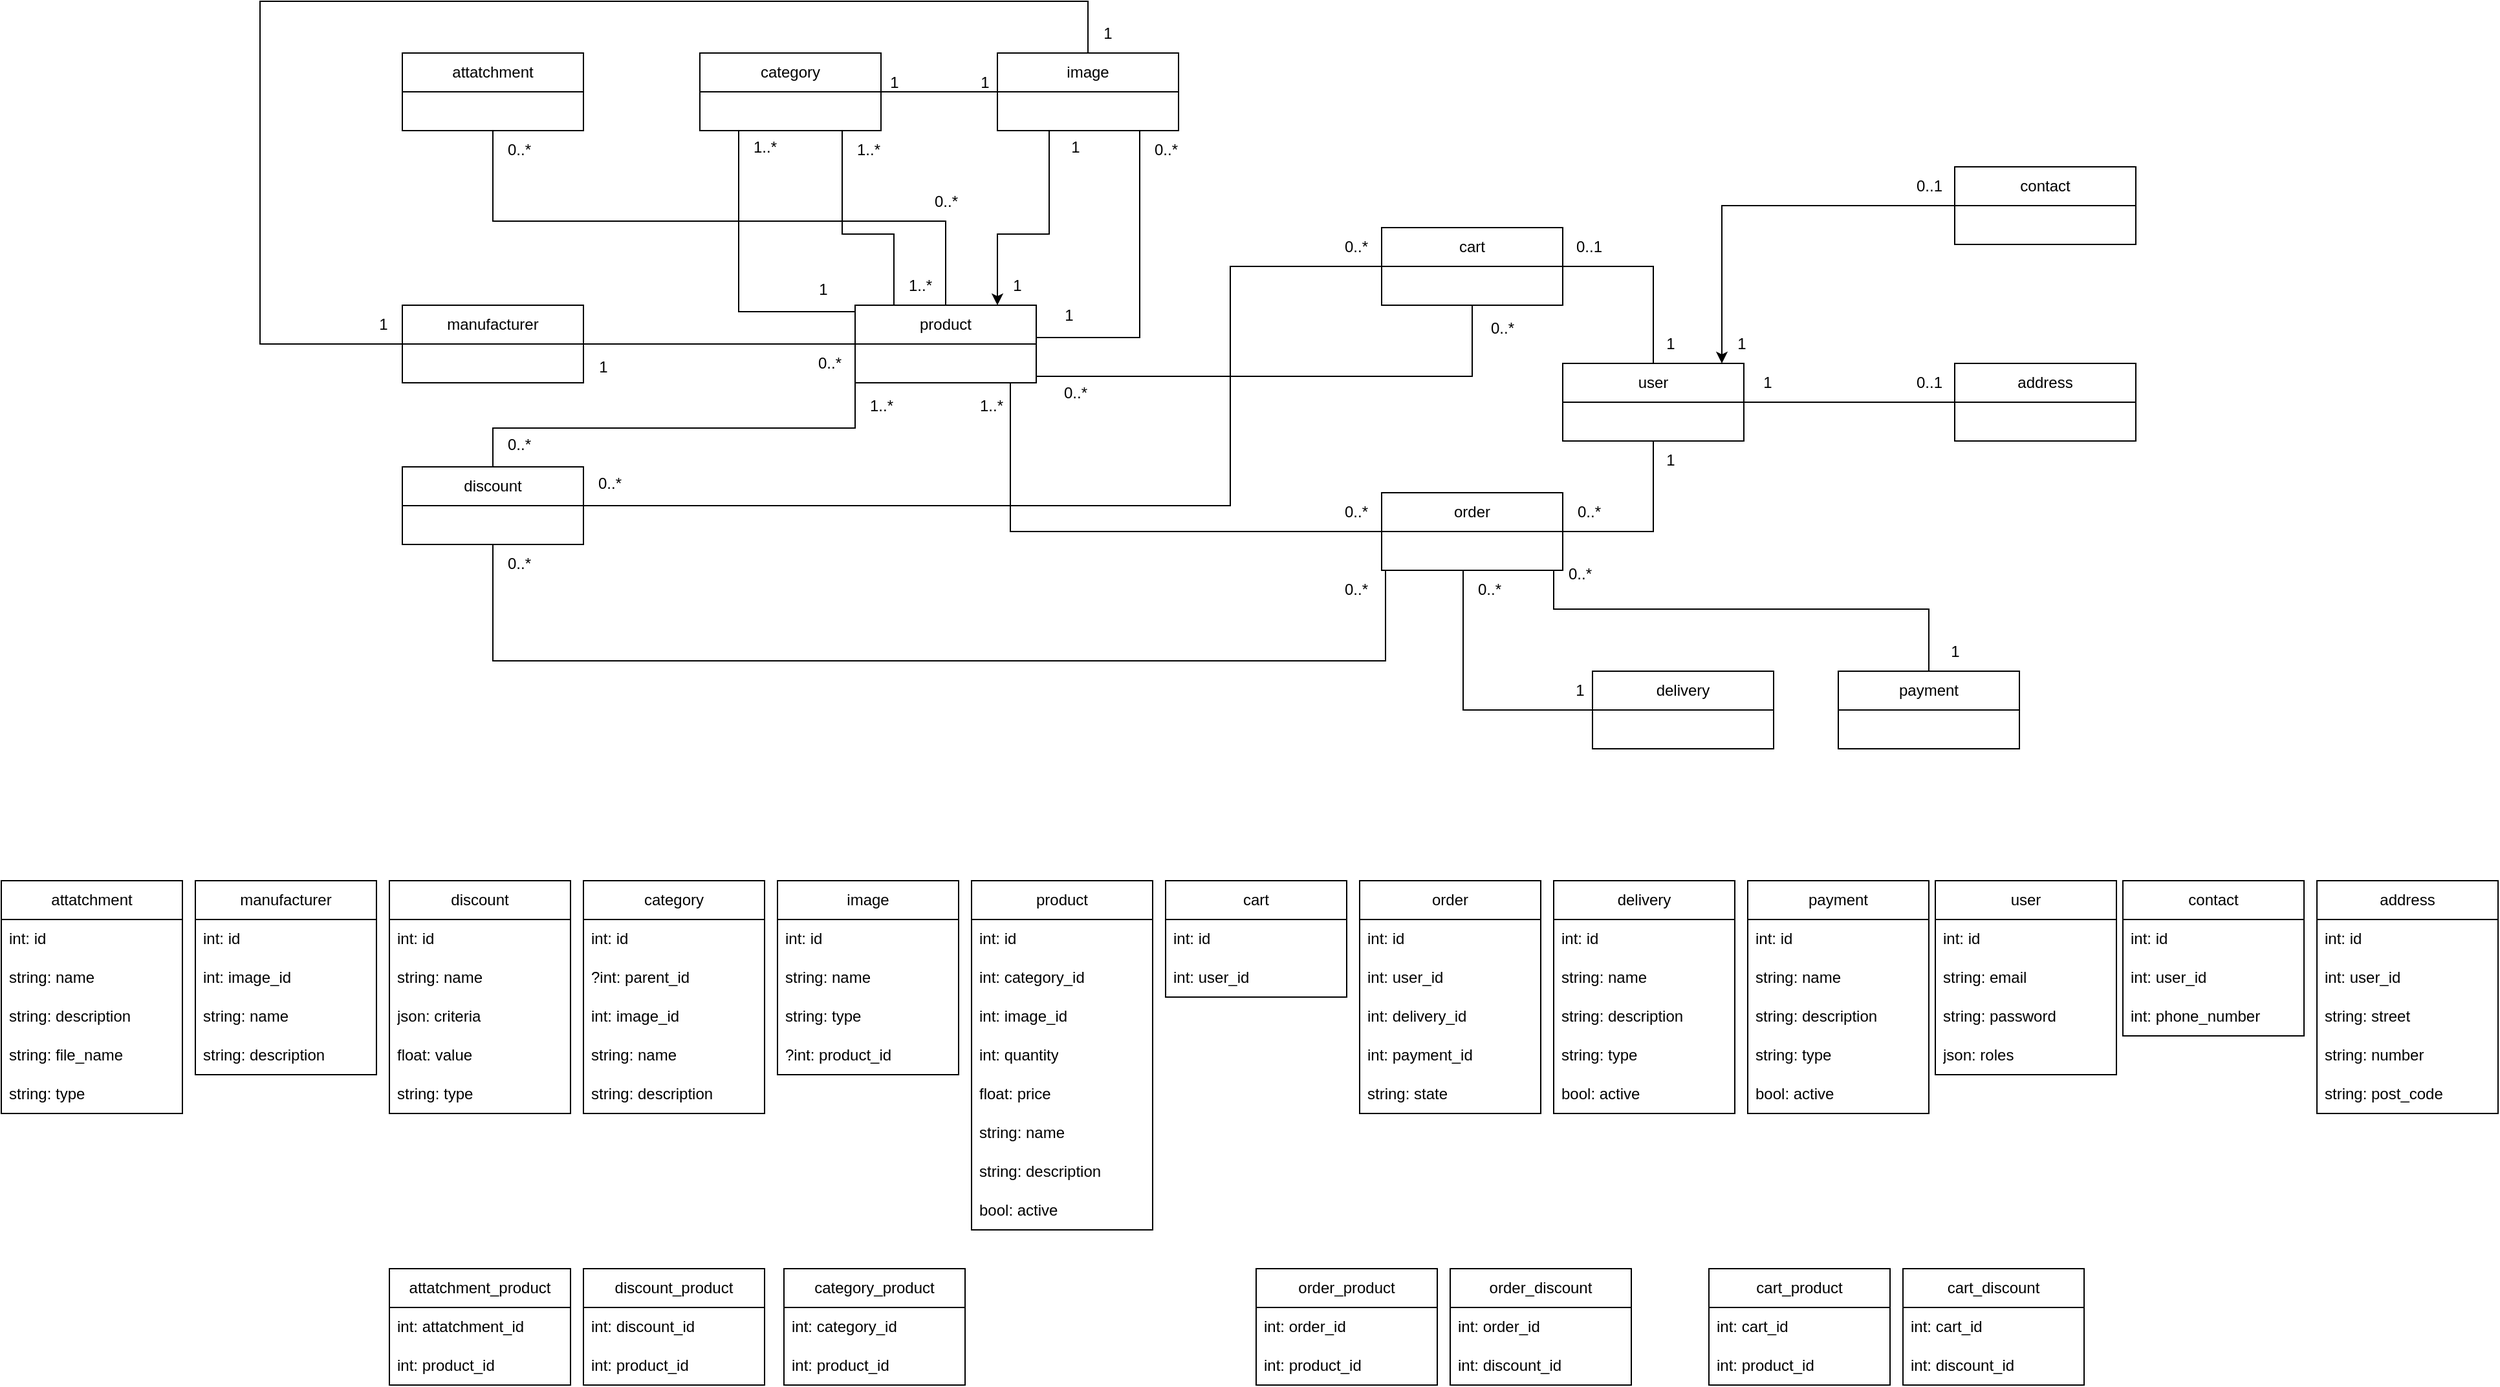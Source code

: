 <mxfile version="24.0.6" type="device">
  <diagram name="Strona-1" id="2rDyif7kh0O89ZPqOWug">
    <mxGraphModel dx="1646" dy="426" grid="1" gridSize="10" guides="1" tooltips="1" connect="1" arrows="1" fold="1" page="1" pageScale="1" pageWidth="827" pageHeight="1169" math="0" shadow="0">
      <root>
        <mxCell id="0" />
        <mxCell id="1" parent="0" />
        <mxCell id="3zaaYqfsOkVV8mcNqWVF-64" style="edgeStyle=orthogonalEdgeStyle;rounded=0;orthogonalLoop=1;jettySize=auto;html=1;endArrow=none;endFill=0;" parent="1" source="Tz7ebx2pqh4jXq6DXC5O-2" target="3zaaYqfsOkVV8mcNqWVF-36" edge="1">
          <mxGeometry relative="1" as="geometry">
            <Array as="points">
              <mxPoint x="617" y="310" />
            </Array>
          </mxGeometry>
        </mxCell>
        <mxCell id="3zaaYqfsOkVV8mcNqWVF-65" style="edgeStyle=orthogonalEdgeStyle;rounded=0;orthogonalLoop=1;jettySize=auto;html=1;endArrow=none;endFill=0;" parent="1" source="Tz7ebx2pqh4jXq6DXC5O-2" target="3zaaYqfsOkVV8mcNqWVF-43" edge="1">
          <mxGeometry relative="1" as="geometry">
            <Array as="points">
              <mxPoint x="260" y="430" />
            </Array>
          </mxGeometry>
        </mxCell>
        <mxCell id="3zaaYqfsOkVV8mcNqWVF-183" style="edgeStyle=orthogonalEdgeStyle;rounded=0;orthogonalLoop=1;jettySize=auto;html=1;endArrow=none;endFill=0;" parent="1" source="Tz7ebx2pqh4jXq6DXC5O-2" target="3zaaYqfsOkVV8mcNqWVF-182" edge="1">
          <mxGeometry relative="1" as="geometry">
            <Array as="points">
              <mxPoint x="210" y="190" />
              <mxPoint x="-140" y="190" />
            </Array>
          </mxGeometry>
        </mxCell>
        <mxCell id="Tz7ebx2pqh4jXq6DXC5O-2" value="product" style="swimlane;fontStyle=0;childLayout=stackLayout;horizontal=1;startSize=30;horizontalStack=0;resizeParent=1;resizeParentMax=0;resizeLast=0;collapsible=1;marginBottom=0;whiteSpace=wrap;html=1;" parent="1" vertex="1">
          <mxGeometry x="140" y="255" width="140" height="60" as="geometry" />
        </mxCell>
        <mxCell id="3zaaYqfsOkVV8mcNqWVF-31" value="user" style="swimlane;fontStyle=0;childLayout=stackLayout;horizontal=1;startSize=30;horizontalStack=0;resizeParent=1;resizeParentMax=0;resizeLast=0;collapsible=1;marginBottom=0;whiteSpace=wrap;html=1;" parent="1" vertex="1">
          <mxGeometry x="687" y="300" width="140" height="60" as="geometry" />
        </mxCell>
        <mxCell id="3zaaYqfsOkVV8mcNqWVF-59" style="edgeStyle=orthogonalEdgeStyle;rounded=0;orthogonalLoop=1;jettySize=auto;html=1;endArrow=none;endFill=0;" parent="1" source="3zaaYqfsOkVV8mcNqWVF-36" target="3zaaYqfsOkVV8mcNqWVF-31" edge="1">
          <mxGeometry relative="1" as="geometry">
            <Array as="points">
              <mxPoint x="757" y="225" />
            </Array>
          </mxGeometry>
        </mxCell>
        <mxCell id="3zaaYqfsOkVV8mcNqWVF-36" value="cart" style="swimlane;fontStyle=0;childLayout=stackLayout;horizontal=1;startSize=30;horizontalStack=0;resizeParent=1;resizeParentMax=0;resizeLast=0;collapsible=1;marginBottom=0;whiteSpace=wrap;html=1;" parent="1" vertex="1">
          <mxGeometry x="547" y="195" width="140" height="60" as="geometry" />
        </mxCell>
        <mxCell id="3zaaYqfsOkVV8mcNqWVF-60" style="edgeStyle=orthogonalEdgeStyle;rounded=0;orthogonalLoop=1;jettySize=auto;html=1;endArrow=none;endFill=0;" parent="1" source="3zaaYqfsOkVV8mcNqWVF-43" target="3zaaYqfsOkVV8mcNqWVF-31" edge="1">
          <mxGeometry relative="1" as="geometry">
            <Array as="points">
              <mxPoint x="757" y="430" />
            </Array>
          </mxGeometry>
        </mxCell>
        <mxCell id="3zaaYqfsOkVV8mcNqWVF-43" value="order" style="swimlane;fontStyle=0;childLayout=stackLayout;horizontal=1;startSize=30;horizontalStack=0;resizeParent=1;resizeParentMax=0;resizeLast=0;collapsible=1;marginBottom=0;whiteSpace=wrap;html=1;" parent="1" vertex="1">
          <mxGeometry x="547" y="400" width="140" height="60" as="geometry" />
        </mxCell>
        <mxCell id="3zaaYqfsOkVV8mcNqWVF-66" style="edgeStyle=orthogonalEdgeStyle;rounded=0;orthogonalLoop=1;jettySize=auto;html=1;startArrow=none;startFill=0;endArrow=none;endFill=0;" parent="1" edge="1">
          <mxGeometry relative="1" as="geometry">
            <mxPoint x="-140" y="380" as="sourcePoint" />
            <mxPoint x="140" y="315" as="targetPoint" />
            <Array as="points">
              <mxPoint x="-140" y="350" />
              <mxPoint x="140" y="350" />
            </Array>
          </mxGeometry>
        </mxCell>
        <mxCell id="Q-C9CF4PD0qFSUP34WsB-64" style="edgeStyle=orthogonalEdgeStyle;rounded=0;orthogonalLoop=1;jettySize=auto;html=1;endArrow=none;endFill=0;" parent="1" source="3zaaYqfsOkVV8mcNqWVF-45" target="3zaaYqfsOkVV8mcNqWVF-36" edge="1">
          <mxGeometry relative="1" as="geometry">
            <Array as="points">
              <mxPoint x="430" y="410" />
              <mxPoint x="430" y="225" />
            </Array>
          </mxGeometry>
        </mxCell>
        <mxCell id="Q-C9CF4PD0qFSUP34WsB-65" style="edgeStyle=orthogonalEdgeStyle;rounded=0;orthogonalLoop=1;jettySize=auto;html=1;endArrow=none;endFill=0;" parent="1" source="3zaaYqfsOkVV8mcNqWVF-45" target="3zaaYqfsOkVV8mcNqWVF-43" edge="1">
          <mxGeometry relative="1" as="geometry">
            <Array as="points">
              <mxPoint x="-140" y="530" />
              <mxPoint x="550" y="530" />
            </Array>
          </mxGeometry>
        </mxCell>
        <mxCell id="3zaaYqfsOkVV8mcNqWVF-45" value="discount" style="swimlane;fontStyle=0;childLayout=stackLayout;horizontal=1;startSize=30;horizontalStack=0;resizeParent=1;resizeParentMax=0;resizeLast=0;collapsible=1;marginBottom=0;whiteSpace=wrap;html=1;" parent="1" vertex="1">
          <mxGeometry x="-210" y="380" width="140" height="60" as="geometry" />
        </mxCell>
        <mxCell id="3zaaYqfsOkVV8mcNqWVF-61" style="edgeStyle=orthogonalEdgeStyle;rounded=0;orthogonalLoop=1;jettySize=auto;html=1;endArrow=none;endFill=0;" parent="1" source="3zaaYqfsOkVV8mcNqWVF-47" target="Tz7ebx2pqh4jXq6DXC5O-2" edge="1">
          <mxGeometry relative="1" as="geometry">
            <Array as="points">
              <mxPoint x="130" y="200" />
              <mxPoint x="170" y="200" />
            </Array>
          </mxGeometry>
        </mxCell>
        <mxCell id="3zaaYqfsOkVV8mcNqWVF-82" style="edgeStyle=orthogonalEdgeStyle;rounded=0;orthogonalLoop=1;jettySize=auto;html=1;endArrow=none;endFill=0;" parent="1" source="3zaaYqfsOkVV8mcNqWVF-47" target="Tz7ebx2pqh4jXq6DXC5O-2" edge="1">
          <mxGeometry relative="1" as="geometry">
            <Array as="points">
              <mxPoint x="50" y="260" />
            </Array>
          </mxGeometry>
        </mxCell>
        <mxCell id="3zaaYqfsOkVV8mcNqWVF-47" value="category" style="swimlane;fontStyle=0;childLayout=stackLayout;horizontal=1;startSize=30;horizontalStack=0;resizeParent=1;resizeParentMax=0;resizeLast=0;collapsible=1;marginBottom=0;whiteSpace=wrap;html=1;" parent="1" vertex="1">
          <mxGeometry x="20" y="60" width="140" height="60" as="geometry" />
        </mxCell>
        <mxCell id="3zaaYqfsOkVV8mcNqWVF-62" style="edgeStyle=orthogonalEdgeStyle;rounded=0;orthogonalLoop=1;jettySize=auto;html=1;endArrow=none;endFill=0;" parent="1" source="3zaaYqfsOkVV8mcNqWVF-49" target="3zaaYqfsOkVV8mcNqWVF-47" edge="1">
          <mxGeometry relative="1" as="geometry" />
        </mxCell>
        <mxCell id="3zaaYqfsOkVV8mcNqWVF-63" style="edgeStyle=orthogonalEdgeStyle;rounded=0;orthogonalLoop=1;jettySize=auto;html=1;endArrow=none;endFill=0;" parent="1" source="3zaaYqfsOkVV8mcNqWVF-49" target="Tz7ebx2pqh4jXq6DXC5O-2" edge="1">
          <mxGeometry relative="1" as="geometry">
            <Array as="points">
              <mxPoint x="360" y="280" />
            </Array>
          </mxGeometry>
        </mxCell>
        <mxCell id="3zaaYqfsOkVV8mcNqWVF-86" style="edgeStyle=orthogonalEdgeStyle;rounded=0;orthogonalLoop=1;jettySize=auto;html=1;" parent="1" source="3zaaYqfsOkVV8mcNqWVF-49" target="Tz7ebx2pqh4jXq6DXC5O-2" edge="1">
          <mxGeometry relative="1" as="geometry">
            <Array as="points">
              <mxPoint x="290" y="200" />
              <mxPoint x="250" y="200" />
            </Array>
          </mxGeometry>
        </mxCell>
        <mxCell id="Q-C9CF4PD0qFSUP34WsB-84" style="edgeStyle=orthogonalEdgeStyle;rounded=0;orthogonalLoop=1;jettySize=auto;html=1;endArrow=none;endFill=0;" parent="1" source="3zaaYqfsOkVV8mcNqWVF-49" target="3zaaYqfsOkVV8mcNqWVF-94" edge="1">
          <mxGeometry relative="1" as="geometry">
            <Array as="points">
              <mxPoint x="320" y="20" />
              <mxPoint x="-320" y="20" />
              <mxPoint x="-320" y="285" />
            </Array>
          </mxGeometry>
        </mxCell>
        <mxCell id="3zaaYqfsOkVV8mcNqWVF-49" value="image" style="swimlane;fontStyle=0;childLayout=stackLayout;horizontal=1;startSize=30;horizontalStack=0;resizeParent=1;resizeParentMax=0;resizeLast=0;collapsible=1;marginBottom=0;whiteSpace=wrap;html=1;" parent="1" vertex="1">
          <mxGeometry x="250" y="60" width="140" height="60" as="geometry" />
        </mxCell>
        <mxCell id="3zaaYqfsOkVV8mcNqWVF-67" value="1" style="text;html=1;align=center;verticalAlign=middle;resizable=0;points=[];autosize=1;strokeColor=none;fillColor=none;" parent="1" vertex="1">
          <mxGeometry x="225" y="68" width="30" height="30" as="geometry" />
        </mxCell>
        <mxCell id="3zaaYqfsOkVV8mcNqWVF-68" value="1" style="text;html=1;align=center;verticalAlign=middle;resizable=0;points=[];autosize=1;strokeColor=none;fillColor=none;" parent="1" vertex="1">
          <mxGeometry x="155" y="68" width="30" height="30" as="geometry" />
        </mxCell>
        <mxCell id="3zaaYqfsOkVV8mcNqWVF-69" value="1..*" style="text;html=1;align=center;verticalAlign=middle;resizable=0;points=[];autosize=1;strokeColor=none;fillColor=none;" parent="1" vertex="1">
          <mxGeometry x="130" y="120" width="40" height="30" as="geometry" />
        </mxCell>
        <mxCell id="3zaaYqfsOkVV8mcNqWVF-71" value="0..*" style="text;html=1;align=center;verticalAlign=middle;resizable=0;points=[];autosize=1;strokeColor=none;fillColor=none;" parent="1" vertex="1">
          <mxGeometry x="360" y="120" width="40" height="30" as="geometry" />
        </mxCell>
        <mxCell id="3zaaYqfsOkVV8mcNqWVF-73" value="0..*" style="text;html=1;align=center;verticalAlign=middle;resizable=0;points=[];autosize=1;strokeColor=none;fillColor=none;" parent="1" vertex="1">
          <mxGeometry x="-140" y="348" width="40" height="30" as="geometry" />
        </mxCell>
        <mxCell id="3zaaYqfsOkVV8mcNqWVF-75" value="0..1" style="text;html=1;align=center;verticalAlign=middle;resizable=0;points=[];autosize=1;strokeColor=none;fillColor=none;" parent="1" vertex="1">
          <mxGeometry x="687" y="195" width="40" height="30" as="geometry" />
        </mxCell>
        <mxCell id="3zaaYqfsOkVV8mcNqWVF-76" value="1" style="text;html=1;align=center;verticalAlign=middle;resizable=0;points=[];autosize=1;strokeColor=none;fillColor=none;" parent="1" vertex="1">
          <mxGeometry x="755" y="270" width="30" height="30" as="geometry" />
        </mxCell>
        <mxCell id="3zaaYqfsOkVV8mcNqWVF-77" value="0..*" style="text;html=1;align=center;verticalAlign=middle;resizable=0;points=[];autosize=1;strokeColor=none;fillColor=none;" parent="1" vertex="1">
          <mxGeometry x="687" y="400" width="40" height="30" as="geometry" />
        </mxCell>
        <mxCell id="3zaaYqfsOkVV8mcNqWVF-78" value="1" style="text;html=1;align=center;verticalAlign=middle;resizable=0;points=[];autosize=1;strokeColor=none;fillColor=none;" parent="1" vertex="1">
          <mxGeometry x="755" y="360" width="30" height="30" as="geometry" />
        </mxCell>
        <mxCell id="3zaaYqfsOkVV8mcNqWVF-80" value="1..*" style="text;html=1;align=center;verticalAlign=middle;resizable=0;points=[];autosize=1;strokeColor=none;fillColor=none;" parent="1" vertex="1">
          <mxGeometry x="140" y="318" width="40" height="30" as="geometry" />
        </mxCell>
        <mxCell id="3zaaYqfsOkVV8mcNqWVF-83" value="1..*" style="text;html=1;align=center;verticalAlign=middle;resizable=0;points=[];autosize=1;strokeColor=none;fillColor=none;" parent="1" vertex="1">
          <mxGeometry x="170" y="225" width="40" height="30" as="geometry" />
        </mxCell>
        <mxCell id="3zaaYqfsOkVV8mcNqWVF-84" value="1..*" style="text;html=1;align=center;verticalAlign=middle;resizable=0;points=[];autosize=1;strokeColor=none;fillColor=none;" parent="1" vertex="1">
          <mxGeometry x="50" y="118" width="40" height="30" as="geometry" />
        </mxCell>
        <mxCell id="3zaaYqfsOkVV8mcNqWVF-85" value="1" style="text;html=1;align=center;verticalAlign=middle;resizable=0;points=[];autosize=1;strokeColor=none;fillColor=none;" parent="1" vertex="1">
          <mxGeometry x="100" y="228" width="30" height="30" as="geometry" />
        </mxCell>
        <mxCell id="3zaaYqfsOkVV8mcNqWVF-87" value="1" style="text;html=1;align=center;verticalAlign=middle;resizable=0;points=[];autosize=1;strokeColor=none;fillColor=none;" parent="1" vertex="1">
          <mxGeometry x="250" y="225" width="30" height="30" as="geometry" />
        </mxCell>
        <mxCell id="3zaaYqfsOkVV8mcNqWVF-88" value="1" style="text;html=1;align=center;verticalAlign=middle;resizable=0;points=[];autosize=1;strokeColor=none;fillColor=none;" parent="1" vertex="1">
          <mxGeometry x="295" y="118" width="30" height="30" as="geometry" />
        </mxCell>
        <mxCell id="3zaaYqfsOkVV8mcNqWVF-89" value="1" style="text;html=1;align=center;verticalAlign=middle;resizable=0;points=[];autosize=1;strokeColor=none;fillColor=none;" parent="1" vertex="1">
          <mxGeometry x="290" y="248" width="30" height="30" as="geometry" />
        </mxCell>
        <mxCell id="3zaaYqfsOkVV8mcNqWVF-95" style="edgeStyle=orthogonalEdgeStyle;rounded=0;orthogonalLoop=1;jettySize=auto;html=1;endArrow=none;endFill=0;" parent="1" source="3zaaYqfsOkVV8mcNqWVF-94" target="Tz7ebx2pqh4jXq6DXC5O-2" edge="1">
          <mxGeometry relative="1" as="geometry" />
        </mxCell>
        <mxCell id="3zaaYqfsOkVV8mcNqWVF-94" value="manufacturer" style="swimlane;fontStyle=0;childLayout=stackLayout;horizontal=1;startSize=30;horizontalStack=0;resizeParent=1;resizeParentMax=0;resizeLast=0;collapsible=1;marginBottom=0;whiteSpace=wrap;html=1;" parent="1" vertex="1">
          <mxGeometry x="-210" y="255" width="140" height="60" as="geometry" />
        </mxCell>
        <mxCell id="3zaaYqfsOkVV8mcNqWVF-96" value="1" style="text;html=1;align=center;verticalAlign=middle;resizable=0;points=[];autosize=1;strokeColor=none;fillColor=none;" parent="1" vertex="1">
          <mxGeometry x="-70" y="288" width="30" height="30" as="geometry" />
        </mxCell>
        <mxCell id="3zaaYqfsOkVV8mcNqWVF-97" value="0..*" style="text;html=1;align=center;verticalAlign=middle;resizable=0;points=[];autosize=1;strokeColor=none;fillColor=none;" parent="1" vertex="1">
          <mxGeometry x="100" y="285" width="40" height="30" as="geometry" />
        </mxCell>
        <mxCell id="3zaaYqfsOkVV8mcNqWVF-100" style="edgeStyle=orthogonalEdgeStyle;rounded=0;orthogonalLoop=1;jettySize=auto;html=1;endArrow=none;endFill=0;" parent="1" source="3zaaYqfsOkVV8mcNqWVF-99" target="3zaaYqfsOkVV8mcNqWVF-31" edge="1">
          <mxGeometry relative="1" as="geometry" />
        </mxCell>
        <mxCell id="3zaaYqfsOkVV8mcNqWVF-99" value="address" style="swimlane;fontStyle=0;childLayout=stackLayout;horizontal=1;startSize=30;horizontalStack=0;resizeParent=1;resizeParentMax=0;resizeLast=0;collapsible=1;marginBottom=0;whiteSpace=wrap;html=1;" parent="1" vertex="1">
          <mxGeometry x="990" y="300" width="140" height="60" as="geometry" />
        </mxCell>
        <mxCell id="3zaaYqfsOkVV8mcNqWVF-101" value="1" style="text;html=1;align=center;verticalAlign=middle;resizable=0;points=[];autosize=1;strokeColor=none;fillColor=none;" parent="1" vertex="1">
          <mxGeometry x="830" y="300" width="30" height="30" as="geometry" />
        </mxCell>
        <mxCell id="3zaaYqfsOkVV8mcNqWVF-102" value="0..1" style="text;html=1;align=center;verticalAlign=middle;resizable=0;points=[];autosize=1;strokeColor=none;fillColor=none;" parent="1" vertex="1">
          <mxGeometry x="950" y="300" width="40" height="30" as="geometry" />
        </mxCell>
        <mxCell id="3zaaYqfsOkVV8mcNqWVF-103" value="1..*" style="text;html=1;align=center;verticalAlign=middle;resizable=0;points=[];autosize=1;strokeColor=none;fillColor=none;" parent="1" vertex="1">
          <mxGeometry x="225" y="318" width="40" height="30" as="geometry" />
        </mxCell>
        <mxCell id="3zaaYqfsOkVV8mcNqWVF-104" value="0..*" style="text;html=1;align=center;verticalAlign=middle;resizable=0;points=[];autosize=1;strokeColor=none;fillColor=none;" parent="1" vertex="1">
          <mxGeometry x="507" y="400" width="40" height="30" as="geometry" />
        </mxCell>
        <mxCell id="3zaaYqfsOkVV8mcNqWVF-105" value="0..*" style="text;html=1;align=center;verticalAlign=middle;resizable=0;points=[];autosize=1;strokeColor=none;fillColor=none;" parent="1" vertex="1">
          <mxGeometry x="620" y="258" width="40" height="30" as="geometry" />
        </mxCell>
        <mxCell id="3zaaYqfsOkVV8mcNqWVF-106" value="0..*" style="text;html=1;align=center;verticalAlign=middle;resizable=0;points=[];autosize=1;strokeColor=none;fillColor=none;" parent="1" vertex="1">
          <mxGeometry x="290" y="308" width="40" height="30" as="geometry" />
        </mxCell>
        <mxCell id="3zaaYqfsOkVV8mcNqWVF-109" style="edgeStyle=orthogonalEdgeStyle;rounded=0;orthogonalLoop=1;jettySize=auto;html=1;" parent="1" source="3zaaYqfsOkVV8mcNqWVF-108" target="3zaaYqfsOkVV8mcNqWVF-31" edge="1">
          <mxGeometry relative="1" as="geometry">
            <Array as="points">
              <mxPoint x="810" y="178" />
            </Array>
          </mxGeometry>
        </mxCell>
        <mxCell id="3zaaYqfsOkVV8mcNqWVF-108" value="contact" style="swimlane;fontStyle=0;childLayout=stackLayout;horizontal=1;startSize=30;horizontalStack=0;resizeParent=1;resizeParentMax=0;resizeLast=0;collapsible=1;marginBottom=0;whiteSpace=wrap;html=1;" parent="1" vertex="1">
          <mxGeometry x="990" y="148" width="140" height="60" as="geometry" />
        </mxCell>
        <mxCell id="3zaaYqfsOkVV8mcNqWVF-110" value="0..1" style="text;html=1;align=center;verticalAlign=middle;resizable=0;points=[];autosize=1;strokeColor=none;fillColor=none;" parent="1" vertex="1">
          <mxGeometry x="950" y="148" width="40" height="30" as="geometry" />
        </mxCell>
        <mxCell id="3zaaYqfsOkVV8mcNqWVF-111" value="1" style="text;html=1;align=center;verticalAlign=middle;resizable=0;points=[];autosize=1;strokeColor=none;fillColor=none;" parent="1" vertex="1">
          <mxGeometry x="810" y="270" width="30" height="30" as="geometry" />
        </mxCell>
        <mxCell id="3zaaYqfsOkVV8mcNqWVF-131" value="discount" style="swimlane;fontStyle=0;childLayout=stackLayout;horizontal=1;startSize=30;horizontalStack=0;resizeParent=1;resizeParentMax=0;resizeLast=0;collapsible=1;marginBottom=0;whiteSpace=wrap;html=1;" parent="1" vertex="1">
          <mxGeometry x="-220" y="700" width="140" height="180" as="geometry" />
        </mxCell>
        <mxCell id="3zaaYqfsOkVV8mcNqWVF-128" value="int: id" style="text;strokeColor=none;fillColor=none;align=left;verticalAlign=middle;spacingLeft=4;spacingRight=4;overflow=hidden;points=[[0,0.5],[1,0.5]];portConstraint=eastwest;rotatable=0;whiteSpace=wrap;html=1;" parent="3zaaYqfsOkVV8mcNqWVF-131" vertex="1">
          <mxGeometry y="30" width="140" height="30" as="geometry" />
        </mxCell>
        <mxCell id="3zaaYqfsOkVV8mcNqWVF-129" value="string: name" style="text;strokeColor=none;fillColor=none;align=left;verticalAlign=middle;spacingLeft=4;spacingRight=4;overflow=hidden;points=[[0,0.5],[1,0.5]];portConstraint=eastwest;rotatable=0;whiteSpace=wrap;html=1;" parent="3zaaYqfsOkVV8mcNqWVF-131" vertex="1">
          <mxGeometry y="60" width="140" height="30" as="geometry" />
        </mxCell>
        <mxCell id="3zaaYqfsOkVV8mcNqWVF-133" value="json: criteria" style="text;strokeColor=none;fillColor=none;align=left;verticalAlign=middle;spacingLeft=4;spacingRight=4;overflow=hidden;points=[[0,0.5],[1,0.5]];portConstraint=eastwest;rotatable=0;whiteSpace=wrap;html=1;" parent="3zaaYqfsOkVV8mcNqWVF-131" vertex="1">
          <mxGeometry y="90" width="140" height="30" as="geometry" />
        </mxCell>
        <mxCell id="3zaaYqfsOkVV8mcNqWVF-134" value="float: value" style="text;strokeColor=none;fillColor=none;align=left;verticalAlign=middle;spacingLeft=4;spacingRight=4;overflow=hidden;points=[[0,0.5],[1,0.5]];portConstraint=eastwest;rotatable=0;whiteSpace=wrap;html=1;" parent="3zaaYqfsOkVV8mcNqWVF-131" vertex="1">
          <mxGeometry y="120" width="140" height="30" as="geometry" />
        </mxCell>
        <mxCell id="3zaaYqfsOkVV8mcNqWVF-132" value="string: type" style="text;strokeColor=none;fillColor=none;align=left;verticalAlign=middle;spacingLeft=4;spacingRight=4;overflow=hidden;points=[[0,0.5],[1,0.5]];portConstraint=eastwest;rotatable=0;whiteSpace=wrap;html=1;" parent="3zaaYqfsOkVV8mcNqWVF-131" vertex="1">
          <mxGeometry y="150" width="140" height="30" as="geometry" />
        </mxCell>
        <mxCell id="3zaaYqfsOkVV8mcNqWVF-135" value="manufacturer" style="swimlane;fontStyle=0;childLayout=stackLayout;horizontal=1;startSize=30;horizontalStack=0;resizeParent=1;resizeParentMax=0;resizeLast=0;collapsible=1;marginBottom=0;whiteSpace=wrap;html=1;" parent="1" vertex="1">
          <mxGeometry x="-370" y="700" width="140" height="150" as="geometry" />
        </mxCell>
        <mxCell id="3zaaYqfsOkVV8mcNqWVF-136" value="int: id" style="text;strokeColor=none;fillColor=none;align=left;verticalAlign=middle;spacingLeft=4;spacingRight=4;overflow=hidden;points=[[0,0.5],[1,0.5]];portConstraint=eastwest;rotatable=0;whiteSpace=wrap;html=1;" parent="3zaaYqfsOkVV8mcNqWVF-135" vertex="1">
          <mxGeometry y="30" width="140" height="30" as="geometry" />
        </mxCell>
        <mxCell id="3zaaYqfsOkVV8mcNqWVF-138" value="int: image_id" style="text;strokeColor=none;fillColor=none;align=left;verticalAlign=middle;spacingLeft=4;spacingRight=4;overflow=hidden;points=[[0,0.5],[1,0.5]];portConstraint=eastwest;rotatable=0;whiteSpace=wrap;html=1;" parent="3zaaYqfsOkVV8mcNqWVF-135" vertex="1">
          <mxGeometry y="60" width="140" height="30" as="geometry" />
        </mxCell>
        <mxCell id="3zaaYqfsOkVV8mcNqWVF-137" value="string: name" style="text;strokeColor=none;fillColor=none;align=left;verticalAlign=middle;spacingLeft=4;spacingRight=4;overflow=hidden;points=[[0,0.5],[1,0.5]];portConstraint=eastwest;rotatable=0;whiteSpace=wrap;html=1;" parent="3zaaYqfsOkVV8mcNqWVF-135" vertex="1">
          <mxGeometry y="90" width="140" height="30" as="geometry" />
        </mxCell>
        <mxCell id="izOmypsoeTmBI0UkrW-t-6" value="string: description" style="text;strokeColor=none;fillColor=none;align=left;verticalAlign=middle;spacingLeft=4;spacingRight=4;overflow=hidden;points=[[0,0.5],[1,0.5]];portConstraint=eastwest;rotatable=0;whiteSpace=wrap;html=1;" vertex="1" parent="3zaaYqfsOkVV8mcNqWVF-135">
          <mxGeometry y="120" width="140" height="30" as="geometry" />
        </mxCell>
        <mxCell id="3zaaYqfsOkVV8mcNqWVF-140" value="category" style="swimlane;fontStyle=0;childLayout=stackLayout;horizontal=1;startSize=30;horizontalStack=0;resizeParent=1;resizeParentMax=0;resizeLast=0;collapsible=1;marginBottom=0;whiteSpace=wrap;html=1;" parent="1" vertex="1">
          <mxGeometry x="-70" y="700" width="140" height="180" as="geometry" />
        </mxCell>
        <mxCell id="3zaaYqfsOkVV8mcNqWVF-142" value="int: id" style="text;strokeColor=none;fillColor=none;align=left;verticalAlign=middle;spacingLeft=4;spacingRight=4;overflow=hidden;points=[[0,0.5],[1,0.5]];portConstraint=eastwest;rotatable=0;whiteSpace=wrap;html=1;" parent="3zaaYqfsOkVV8mcNqWVF-140" vertex="1">
          <mxGeometry y="30" width="140" height="30" as="geometry" />
        </mxCell>
        <mxCell id="Q-C9CF4PD0qFSUP34WsB-1" value="?int: parent_id" style="text;strokeColor=none;fillColor=none;align=left;verticalAlign=middle;spacingLeft=4;spacingRight=4;overflow=hidden;points=[[0,0.5],[1,0.5]];portConstraint=eastwest;rotatable=0;whiteSpace=wrap;html=1;" parent="3zaaYqfsOkVV8mcNqWVF-140" vertex="1">
          <mxGeometry y="60" width="140" height="30" as="geometry" />
        </mxCell>
        <mxCell id="3zaaYqfsOkVV8mcNqWVF-145" value="int: image_id" style="text;strokeColor=none;fillColor=none;align=left;verticalAlign=middle;spacingLeft=4;spacingRight=4;overflow=hidden;points=[[0,0.5],[1,0.5]];portConstraint=eastwest;rotatable=0;whiteSpace=wrap;html=1;" parent="3zaaYqfsOkVV8mcNqWVF-140" vertex="1">
          <mxGeometry y="90" width="140" height="30" as="geometry" />
        </mxCell>
        <mxCell id="3zaaYqfsOkVV8mcNqWVF-143" value="string: name" style="text;strokeColor=none;fillColor=none;align=left;verticalAlign=middle;spacingLeft=4;spacingRight=4;overflow=hidden;points=[[0,0.5],[1,0.5]];portConstraint=eastwest;rotatable=0;whiteSpace=wrap;html=1;" parent="3zaaYqfsOkVV8mcNqWVF-140" vertex="1">
          <mxGeometry y="120" width="140" height="30" as="geometry" />
        </mxCell>
        <mxCell id="3zaaYqfsOkVV8mcNqWVF-144" value="string: description" style="text;strokeColor=none;fillColor=none;align=left;verticalAlign=middle;spacingLeft=4;spacingRight=4;overflow=hidden;points=[[0,0.5],[1,0.5]];portConstraint=eastwest;rotatable=0;whiteSpace=wrap;html=1;" parent="3zaaYqfsOkVV8mcNqWVF-140" vertex="1">
          <mxGeometry y="150" width="140" height="30" as="geometry" />
        </mxCell>
        <mxCell id="3zaaYqfsOkVV8mcNqWVF-146" value="image" style="swimlane;fontStyle=0;childLayout=stackLayout;horizontal=1;startSize=30;horizontalStack=0;resizeParent=1;resizeParentMax=0;resizeLast=0;collapsible=1;marginBottom=0;whiteSpace=wrap;html=1;" parent="1" vertex="1">
          <mxGeometry x="80" y="700" width="140" height="150" as="geometry" />
        </mxCell>
        <mxCell id="3zaaYqfsOkVV8mcNqWVF-148" value="int: id" style="text;strokeColor=none;fillColor=none;align=left;verticalAlign=middle;spacingLeft=4;spacingRight=4;overflow=hidden;points=[[0,0.5],[1,0.5]];portConstraint=eastwest;rotatable=0;whiteSpace=wrap;html=1;" parent="3zaaYqfsOkVV8mcNqWVF-146" vertex="1">
          <mxGeometry y="30" width="140" height="30" as="geometry" />
        </mxCell>
        <mxCell id="3zaaYqfsOkVV8mcNqWVF-151" value="string: name" style="text;strokeColor=none;fillColor=none;align=left;verticalAlign=middle;spacingLeft=4;spacingRight=4;overflow=hidden;points=[[0,0.5],[1,0.5]];portConstraint=eastwest;rotatable=0;whiteSpace=wrap;html=1;" parent="3zaaYqfsOkVV8mcNqWVF-146" vertex="1">
          <mxGeometry y="60" width="140" height="30" as="geometry" />
        </mxCell>
        <mxCell id="3zaaYqfsOkVV8mcNqWVF-149" value="string: type" style="text;strokeColor=none;fillColor=none;align=left;verticalAlign=middle;spacingLeft=4;spacingRight=4;overflow=hidden;points=[[0,0.5],[1,0.5]];portConstraint=eastwest;rotatable=0;whiteSpace=wrap;html=1;" parent="3zaaYqfsOkVV8mcNqWVF-146" vertex="1">
          <mxGeometry y="90" width="140" height="30" as="geometry" />
        </mxCell>
        <mxCell id="izOmypsoeTmBI0UkrW-t-5" value="?int: product_id" style="text;strokeColor=none;fillColor=none;align=left;verticalAlign=middle;spacingLeft=4;spacingRight=4;overflow=hidden;points=[[0,0.5],[1,0.5]];portConstraint=eastwest;rotatable=0;whiteSpace=wrap;html=1;" vertex="1" parent="3zaaYqfsOkVV8mcNqWVF-146">
          <mxGeometry y="120" width="140" height="30" as="geometry" />
        </mxCell>
        <mxCell id="3zaaYqfsOkVV8mcNqWVF-154" value="product" style="swimlane;fontStyle=0;childLayout=stackLayout;horizontal=1;startSize=30;horizontalStack=0;resizeParent=1;resizeParentMax=0;resizeLast=0;collapsible=1;marginBottom=0;whiteSpace=wrap;html=1;" parent="1" vertex="1">
          <mxGeometry x="230" y="700" width="140" height="270" as="geometry" />
        </mxCell>
        <mxCell id="3zaaYqfsOkVV8mcNqWVF-155" value="int: id" style="text;strokeColor=none;fillColor=none;align=left;verticalAlign=middle;spacingLeft=4;spacingRight=4;overflow=hidden;points=[[0,0.5],[1,0.5]];portConstraint=eastwest;rotatable=0;whiteSpace=wrap;html=1;" parent="3zaaYqfsOkVV8mcNqWVF-154" vertex="1">
          <mxGeometry y="30" width="140" height="30" as="geometry" />
        </mxCell>
        <mxCell id="3zaaYqfsOkVV8mcNqWVF-163" value="int: category_id" style="text;strokeColor=none;fillColor=none;align=left;verticalAlign=middle;spacingLeft=4;spacingRight=4;overflow=hidden;points=[[0,0.5],[1,0.5]];portConstraint=eastwest;rotatable=0;whiteSpace=wrap;html=1;" parent="3zaaYqfsOkVV8mcNqWVF-154" vertex="1">
          <mxGeometry y="60" width="140" height="30" as="geometry" />
        </mxCell>
        <mxCell id="3zaaYqfsOkVV8mcNqWVF-222" value="int: image_id" style="text;strokeColor=none;fillColor=none;align=left;verticalAlign=middle;spacingLeft=4;spacingRight=4;overflow=hidden;points=[[0,0.5],[1,0.5]];portConstraint=eastwest;rotatable=0;whiteSpace=wrap;html=1;" parent="3zaaYqfsOkVV8mcNqWVF-154" vertex="1">
          <mxGeometry y="90" width="140" height="30" as="geometry" />
        </mxCell>
        <mxCell id="Q-C9CF4PD0qFSUP34WsB-59" value="int: quantity" style="text;strokeColor=none;fillColor=none;align=left;verticalAlign=middle;spacingLeft=4;spacingRight=4;overflow=hidden;points=[[0,0.5],[1,0.5]];portConstraint=eastwest;rotatable=0;whiteSpace=wrap;html=1;" parent="3zaaYqfsOkVV8mcNqWVF-154" vertex="1">
          <mxGeometry y="120" width="140" height="30" as="geometry" />
        </mxCell>
        <mxCell id="Q-C9CF4PD0qFSUP34WsB-58" value="float: price" style="text;strokeColor=none;fillColor=none;align=left;verticalAlign=middle;spacingLeft=4;spacingRight=4;overflow=hidden;points=[[0,0.5],[1,0.5]];portConstraint=eastwest;rotatable=0;whiteSpace=wrap;html=1;" parent="3zaaYqfsOkVV8mcNqWVF-154" vertex="1">
          <mxGeometry y="150" width="140" height="30" as="geometry" />
        </mxCell>
        <mxCell id="3zaaYqfsOkVV8mcNqWVF-158" value="string: name" style="text;strokeColor=none;fillColor=none;align=left;verticalAlign=middle;spacingLeft=4;spacingRight=4;overflow=hidden;points=[[0,0.5],[1,0.5]];portConstraint=eastwest;rotatable=0;whiteSpace=wrap;html=1;" parent="3zaaYqfsOkVV8mcNqWVF-154" vertex="1">
          <mxGeometry y="180" width="140" height="30" as="geometry" />
        </mxCell>
        <mxCell id="3zaaYqfsOkVV8mcNqWVF-159" value="string: description" style="text;strokeColor=none;fillColor=none;align=left;verticalAlign=middle;spacingLeft=4;spacingRight=4;overflow=hidden;points=[[0,0.5],[1,0.5]];portConstraint=eastwest;rotatable=0;whiteSpace=wrap;html=1;" parent="3zaaYqfsOkVV8mcNqWVF-154" vertex="1">
          <mxGeometry y="210" width="140" height="30" as="geometry" />
        </mxCell>
        <mxCell id="Q-C9CF4PD0qFSUP34WsB-8" style="edgeStyle=orthogonalEdgeStyle;rounded=0;orthogonalLoop=1;jettySize=auto;html=1;exitX=1;exitY=0.5;exitDx=0;exitDy=0;" parent="3zaaYqfsOkVV8mcNqWVF-154" source="3zaaYqfsOkVV8mcNqWVF-163" target="3zaaYqfsOkVV8mcNqWVF-163" edge="1">
          <mxGeometry relative="1" as="geometry" />
        </mxCell>
        <mxCell id="izOmypsoeTmBI0UkrW-t-4" value="bool: active" style="text;strokeColor=none;fillColor=none;align=left;verticalAlign=middle;spacingLeft=4;spacingRight=4;overflow=hidden;points=[[0,0.5],[1,0.5]];portConstraint=eastwest;rotatable=0;whiteSpace=wrap;html=1;" vertex="1" parent="3zaaYqfsOkVV8mcNqWVF-154">
          <mxGeometry y="240" width="140" height="30" as="geometry" />
        </mxCell>
        <mxCell id="3zaaYqfsOkVV8mcNqWVF-182" value="attatchment" style="swimlane;fontStyle=0;childLayout=stackLayout;horizontal=1;startSize=30;horizontalStack=0;resizeParent=1;resizeParentMax=0;resizeLast=0;collapsible=1;marginBottom=0;whiteSpace=wrap;html=1;" parent="1" vertex="1">
          <mxGeometry x="-210" y="60" width="140" height="60" as="geometry" />
        </mxCell>
        <mxCell id="3zaaYqfsOkVV8mcNqWVF-184" value="0..*" style="text;html=1;align=center;verticalAlign=middle;resizable=0;points=[];autosize=1;strokeColor=none;fillColor=none;" parent="1" vertex="1">
          <mxGeometry x="190" y="160" width="40" height="30" as="geometry" />
        </mxCell>
        <mxCell id="3zaaYqfsOkVV8mcNqWVF-185" value="0..*" style="text;html=1;align=center;verticalAlign=middle;resizable=0;points=[];autosize=1;strokeColor=none;fillColor=none;" parent="1" vertex="1">
          <mxGeometry x="-140" y="120" width="40" height="30" as="geometry" />
        </mxCell>
        <mxCell id="3zaaYqfsOkVV8mcNqWVF-191" style="edgeStyle=orthogonalEdgeStyle;rounded=0;orthogonalLoop=1;jettySize=auto;html=1;endArrow=none;endFill=0;" parent="1" source="3zaaYqfsOkVV8mcNqWVF-189" target="3zaaYqfsOkVV8mcNqWVF-43" edge="1">
          <mxGeometry relative="1" as="geometry">
            <Array as="points">
              <mxPoint x="610" y="568" />
            </Array>
          </mxGeometry>
        </mxCell>
        <mxCell id="3zaaYqfsOkVV8mcNqWVF-189" value="delivery" style="swimlane;fontStyle=0;childLayout=stackLayout;horizontal=1;startSize=30;horizontalStack=0;resizeParent=1;resizeParentMax=0;resizeLast=0;collapsible=1;marginBottom=0;whiteSpace=wrap;html=1;" parent="1" vertex="1">
          <mxGeometry x="710" y="538" width="140" height="60" as="geometry" />
        </mxCell>
        <mxCell id="3zaaYqfsOkVV8mcNqWVF-192" style="edgeStyle=orthogonalEdgeStyle;rounded=0;orthogonalLoop=1;jettySize=auto;html=1;endArrow=none;endFill=0;" parent="1" source="3zaaYqfsOkVV8mcNqWVF-190" target="3zaaYqfsOkVV8mcNqWVF-43" edge="1">
          <mxGeometry relative="1" as="geometry">
            <Array as="points">
              <mxPoint x="970" y="490" />
              <mxPoint x="680" y="490" />
            </Array>
          </mxGeometry>
        </mxCell>
        <mxCell id="3zaaYqfsOkVV8mcNqWVF-190" value="payment" style="swimlane;fontStyle=0;childLayout=stackLayout;horizontal=1;startSize=30;horizontalStack=0;resizeParent=1;resizeParentMax=0;resizeLast=0;collapsible=1;marginBottom=0;whiteSpace=wrap;html=1;" parent="1" vertex="1">
          <mxGeometry x="900" y="538" width="140" height="60" as="geometry" />
        </mxCell>
        <mxCell id="3zaaYqfsOkVV8mcNqWVF-193" value="0..*" style="text;html=1;align=center;verticalAlign=middle;resizable=0;points=[];autosize=1;strokeColor=none;fillColor=none;" parent="1" vertex="1">
          <mxGeometry x="610" y="460" width="40" height="30" as="geometry" />
        </mxCell>
        <mxCell id="3zaaYqfsOkVV8mcNqWVF-194" value="0..*" style="text;html=1;align=center;verticalAlign=middle;resizable=0;points=[];autosize=1;strokeColor=none;fillColor=none;" parent="1" vertex="1">
          <mxGeometry x="680" y="448" width="40" height="30" as="geometry" />
        </mxCell>
        <mxCell id="3zaaYqfsOkVV8mcNqWVF-195" value="1" style="text;html=1;align=center;verticalAlign=middle;resizable=0;points=[];autosize=1;strokeColor=none;fillColor=none;" parent="1" vertex="1">
          <mxGeometry x="685" y="538" width="30" height="30" as="geometry" />
        </mxCell>
        <mxCell id="3zaaYqfsOkVV8mcNqWVF-196" value="1" style="text;html=1;align=center;verticalAlign=middle;resizable=0;points=[];autosize=1;strokeColor=none;fillColor=none;" parent="1" vertex="1">
          <mxGeometry x="975" y="508" width="30" height="30" as="geometry" />
        </mxCell>
        <mxCell id="Q-C9CF4PD0qFSUP34WsB-2" value="attatchment" style="swimlane;fontStyle=0;childLayout=stackLayout;horizontal=1;startSize=30;horizontalStack=0;resizeParent=1;resizeParentMax=0;resizeLast=0;collapsible=1;marginBottom=0;whiteSpace=wrap;html=1;" parent="1" vertex="1">
          <mxGeometry x="-520" y="700" width="140" height="180" as="geometry" />
        </mxCell>
        <mxCell id="Q-C9CF4PD0qFSUP34WsB-3" value="int: id" style="text;strokeColor=none;fillColor=none;align=left;verticalAlign=middle;spacingLeft=4;spacingRight=4;overflow=hidden;points=[[0,0.5],[1,0.5]];portConstraint=eastwest;rotatable=0;whiteSpace=wrap;html=1;" parent="Q-C9CF4PD0qFSUP34WsB-2" vertex="1">
          <mxGeometry y="30" width="140" height="30" as="geometry" />
        </mxCell>
        <mxCell id="Q-C9CF4PD0qFSUP34WsB-4" value="string: name" style="text;strokeColor=none;fillColor=none;align=left;verticalAlign=middle;spacingLeft=4;spacingRight=4;overflow=hidden;points=[[0,0.5],[1,0.5]];portConstraint=eastwest;rotatable=0;whiteSpace=wrap;html=1;" parent="Q-C9CF4PD0qFSUP34WsB-2" vertex="1">
          <mxGeometry y="60" width="140" height="30" as="geometry" />
        </mxCell>
        <mxCell id="Q-C9CF4PD0qFSUP34WsB-7" value="string: description" style="text;strokeColor=none;fillColor=none;align=left;verticalAlign=middle;spacingLeft=4;spacingRight=4;overflow=hidden;points=[[0,0.5],[1,0.5]];portConstraint=eastwest;rotatable=0;whiteSpace=wrap;html=1;" parent="Q-C9CF4PD0qFSUP34WsB-2" vertex="1">
          <mxGeometry y="90" width="140" height="30" as="geometry" />
        </mxCell>
        <mxCell id="Q-C9CF4PD0qFSUP34WsB-6" value="string: file_name" style="text;strokeColor=none;fillColor=none;align=left;verticalAlign=middle;spacingLeft=4;spacingRight=4;overflow=hidden;points=[[0,0.5],[1,0.5]];portConstraint=eastwest;rotatable=0;whiteSpace=wrap;html=1;" parent="Q-C9CF4PD0qFSUP34WsB-2" vertex="1">
          <mxGeometry y="120" width="140" height="30" as="geometry" />
        </mxCell>
        <mxCell id="Q-C9CF4PD0qFSUP34WsB-5" value="string: type" style="text;strokeColor=none;fillColor=none;align=left;verticalAlign=middle;spacingLeft=4;spacingRight=4;overflow=hidden;points=[[0,0.5],[1,0.5]];portConstraint=eastwest;rotatable=0;whiteSpace=wrap;html=1;" parent="Q-C9CF4PD0qFSUP34WsB-2" vertex="1">
          <mxGeometry y="150" width="140" height="30" as="geometry" />
        </mxCell>
        <mxCell id="Q-C9CF4PD0qFSUP34WsB-10" value="cart" style="swimlane;fontStyle=0;childLayout=stackLayout;horizontal=1;startSize=30;horizontalStack=0;resizeParent=1;resizeParentMax=0;resizeLast=0;collapsible=1;marginBottom=0;whiteSpace=wrap;html=1;" parent="1" vertex="1">
          <mxGeometry x="380" y="700" width="140" height="90" as="geometry" />
        </mxCell>
        <mxCell id="Q-C9CF4PD0qFSUP34WsB-11" value="int: id" style="text;strokeColor=none;fillColor=none;align=left;verticalAlign=middle;spacingLeft=4;spacingRight=4;overflow=hidden;points=[[0,0.5],[1,0.5]];portConstraint=eastwest;rotatable=0;whiteSpace=wrap;html=1;" parent="Q-C9CF4PD0qFSUP34WsB-10" vertex="1">
          <mxGeometry y="30" width="140" height="30" as="geometry" />
        </mxCell>
        <mxCell id="Q-C9CF4PD0qFSUP34WsB-12" value="int: user_id" style="text;strokeColor=none;fillColor=none;align=left;verticalAlign=middle;spacingLeft=4;spacingRight=4;overflow=hidden;points=[[0,0.5],[1,0.5]];portConstraint=eastwest;rotatable=0;whiteSpace=wrap;html=1;" parent="Q-C9CF4PD0qFSUP34WsB-10" vertex="1">
          <mxGeometry y="60" width="140" height="30" as="geometry" />
        </mxCell>
        <mxCell id="Q-C9CF4PD0qFSUP34WsB-13" value="order" style="swimlane;fontStyle=0;childLayout=stackLayout;horizontal=1;startSize=30;horizontalStack=0;resizeParent=1;resizeParentMax=0;resizeLast=0;collapsible=1;marginBottom=0;whiteSpace=wrap;html=1;" parent="1" vertex="1">
          <mxGeometry x="530" y="700" width="140" height="180" as="geometry" />
        </mxCell>
        <mxCell id="Q-C9CF4PD0qFSUP34WsB-14" value="int: id" style="text;strokeColor=none;fillColor=none;align=left;verticalAlign=middle;spacingLeft=4;spacingRight=4;overflow=hidden;points=[[0,0.5],[1,0.5]];portConstraint=eastwest;rotatable=0;whiteSpace=wrap;html=1;" parent="Q-C9CF4PD0qFSUP34WsB-13" vertex="1">
          <mxGeometry y="30" width="140" height="30" as="geometry" />
        </mxCell>
        <mxCell id="Q-C9CF4PD0qFSUP34WsB-15" value="int: user_id" style="text;strokeColor=none;fillColor=none;align=left;verticalAlign=middle;spacingLeft=4;spacingRight=4;overflow=hidden;points=[[0,0.5],[1,0.5]];portConstraint=eastwest;rotatable=0;whiteSpace=wrap;html=1;" parent="Q-C9CF4PD0qFSUP34WsB-13" vertex="1">
          <mxGeometry y="60" width="140" height="30" as="geometry" />
        </mxCell>
        <mxCell id="Q-C9CF4PD0qFSUP34WsB-16" value="int: delivery_id" style="text;strokeColor=none;fillColor=none;align=left;verticalAlign=middle;spacingLeft=4;spacingRight=4;overflow=hidden;points=[[0,0.5],[1,0.5]];portConstraint=eastwest;rotatable=0;whiteSpace=wrap;html=1;" parent="Q-C9CF4PD0qFSUP34WsB-13" vertex="1">
          <mxGeometry y="90" width="140" height="30" as="geometry" />
        </mxCell>
        <mxCell id="Q-C9CF4PD0qFSUP34WsB-17" value="int: payment_id" style="text;strokeColor=none;fillColor=none;align=left;verticalAlign=middle;spacingLeft=4;spacingRight=4;overflow=hidden;points=[[0,0.5],[1,0.5]];portConstraint=eastwest;rotatable=0;whiteSpace=wrap;html=1;" parent="Q-C9CF4PD0qFSUP34WsB-13" vertex="1">
          <mxGeometry y="120" width="140" height="30" as="geometry" />
        </mxCell>
        <mxCell id="Q-C9CF4PD0qFSUP34WsB-63" value="string: state" style="text;strokeColor=none;fillColor=none;align=left;verticalAlign=middle;spacingLeft=4;spacingRight=4;overflow=hidden;points=[[0,0.5],[1,0.5]];portConstraint=eastwest;rotatable=0;whiteSpace=wrap;html=1;" parent="Q-C9CF4PD0qFSUP34WsB-13" vertex="1">
          <mxGeometry y="150" width="140" height="30" as="geometry" />
        </mxCell>
        <mxCell id="Q-C9CF4PD0qFSUP34WsB-18" value="delivery" style="swimlane;fontStyle=0;childLayout=stackLayout;horizontal=1;startSize=30;horizontalStack=0;resizeParent=1;resizeParentMax=0;resizeLast=0;collapsible=1;marginBottom=0;whiteSpace=wrap;html=1;" parent="1" vertex="1">
          <mxGeometry x="680" y="700" width="140" height="180" as="geometry" />
        </mxCell>
        <mxCell id="Q-C9CF4PD0qFSUP34WsB-19" value="int: id" style="text;strokeColor=none;fillColor=none;align=left;verticalAlign=middle;spacingLeft=4;spacingRight=4;overflow=hidden;points=[[0,0.5],[1,0.5]];portConstraint=eastwest;rotatable=0;whiteSpace=wrap;html=1;" parent="Q-C9CF4PD0qFSUP34WsB-18" vertex="1">
          <mxGeometry y="30" width="140" height="30" as="geometry" />
        </mxCell>
        <mxCell id="Q-C9CF4PD0qFSUP34WsB-20" value="string: name" style="text;strokeColor=none;fillColor=none;align=left;verticalAlign=middle;spacingLeft=4;spacingRight=4;overflow=hidden;points=[[0,0.5],[1,0.5]];portConstraint=eastwest;rotatable=0;whiteSpace=wrap;html=1;" parent="Q-C9CF4PD0qFSUP34WsB-18" vertex="1">
          <mxGeometry y="60" width="140" height="30" as="geometry" />
        </mxCell>
        <mxCell id="Q-C9CF4PD0qFSUP34WsB-21" value="string: description" style="text;strokeColor=none;fillColor=none;align=left;verticalAlign=middle;spacingLeft=4;spacingRight=4;overflow=hidden;points=[[0,0.5],[1,0.5]];portConstraint=eastwest;rotatable=0;whiteSpace=wrap;html=1;" parent="Q-C9CF4PD0qFSUP34WsB-18" vertex="1">
          <mxGeometry y="90" width="140" height="30" as="geometry" />
        </mxCell>
        <mxCell id="Q-C9CF4PD0qFSUP34WsB-22" value="string: type" style="text;strokeColor=none;fillColor=none;align=left;verticalAlign=middle;spacingLeft=4;spacingRight=4;overflow=hidden;points=[[0,0.5],[1,0.5]];portConstraint=eastwest;rotatable=0;whiteSpace=wrap;html=1;" parent="Q-C9CF4PD0qFSUP34WsB-18" vertex="1">
          <mxGeometry y="120" width="140" height="30" as="geometry" />
        </mxCell>
        <mxCell id="izOmypsoeTmBI0UkrW-t-3" value="bool: active" style="text;strokeColor=none;fillColor=none;align=left;verticalAlign=middle;spacingLeft=4;spacingRight=4;overflow=hidden;points=[[0,0.5],[1,0.5]];portConstraint=eastwest;rotatable=0;whiteSpace=wrap;html=1;" vertex="1" parent="Q-C9CF4PD0qFSUP34WsB-18">
          <mxGeometry y="150" width="140" height="30" as="geometry" />
        </mxCell>
        <mxCell id="Q-C9CF4PD0qFSUP34WsB-23" value="payment" style="swimlane;fontStyle=0;childLayout=stackLayout;horizontal=1;startSize=30;horizontalStack=0;resizeParent=1;resizeParentMax=0;resizeLast=0;collapsible=1;marginBottom=0;whiteSpace=wrap;html=1;" parent="1" vertex="1">
          <mxGeometry x="830" y="700" width="140" height="180" as="geometry" />
        </mxCell>
        <mxCell id="Q-C9CF4PD0qFSUP34WsB-24" value="int: id" style="text;strokeColor=none;fillColor=none;align=left;verticalAlign=middle;spacingLeft=4;spacingRight=4;overflow=hidden;points=[[0,0.5],[1,0.5]];portConstraint=eastwest;rotatable=0;whiteSpace=wrap;html=1;" parent="Q-C9CF4PD0qFSUP34WsB-23" vertex="1">
          <mxGeometry y="30" width="140" height="30" as="geometry" />
        </mxCell>
        <mxCell id="Q-C9CF4PD0qFSUP34WsB-25" value="string: name" style="text;strokeColor=none;fillColor=none;align=left;verticalAlign=middle;spacingLeft=4;spacingRight=4;overflow=hidden;points=[[0,0.5],[1,0.5]];portConstraint=eastwest;rotatable=0;whiteSpace=wrap;html=1;" parent="Q-C9CF4PD0qFSUP34WsB-23" vertex="1">
          <mxGeometry y="60" width="140" height="30" as="geometry" />
        </mxCell>
        <mxCell id="Q-C9CF4PD0qFSUP34WsB-26" value="string: description" style="text;strokeColor=none;fillColor=none;align=left;verticalAlign=middle;spacingLeft=4;spacingRight=4;overflow=hidden;points=[[0,0.5],[1,0.5]];portConstraint=eastwest;rotatable=0;whiteSpace=wrap;html=1;" parent="Q-C9CF4PD0qFSUP34WsB-23" vertex="1">
          <mxGeometry y="90" width="140" height="30" as="geometry" />
        </mxCell>
        <mxCell id="Q-C9CF4PD0qFSUP34WsB-27" value="string: type" style="text;strokeColor=none;fillColor=none;align=left;verticalAlign=middle;spacingLeft=4;spacingRight=4;overflow=hidden;points=[[0,0.5],[1,0.5]];portConstraint=eastwest;rotatable=0;whiteSpace=wrap;html=1;" parent="Q-C9CF4PD0qFSUP34WsB-23" vertex="1">
          <mxGeometry y="120" width="140" height="30" as="geometry" />
        </mxCell>
        <mxCell id="izOmypsoeTmBI0UkrW-t-2" value="bool: active" style="text;strokeColor=none;fillColor=none;align=left;verticalAlign=middle;spacingLeft=4;spacingRight=4;overflow=hidden;points=[[0,0.5],[1,0.5]];portConstraint=eastwest;rotatable=0;whiteSpace=wrap;html=1;" vertex="1" parent="Q-C9CF4PD0qFSUP34WsB-23">
          <mxGeometry y="150" width="140" height="30" as="geometry" />
        </mxCell>
        <mxCell id="Q-C9CF4PD0qFSUP34WsB-29" value="user" style="swimlane;fontStyle=0;childLayout=stackLayout;horizontal=1;startSize=30;horizontalStack=0;resizeParent=1;resizeParentMax=0;resizeLast=0;collapsible=1;marginBottom=0;whiteSpace=wrap;html=1;" parent="1" vertex="1">
          <mxGeometry x="975" y="700" width="140" height="150" as="geometry" />
        </mxCell>
        <mxCell id="Q-C9CF4PD0qFSUP34WsB-30" value="int: id" style="text;strokeColor=none;fillColor=none;align=left;verticalAlign=middle;spacingLeft=4;spacingRight=4;overflow=hidden;points=[[0,0.5],[1,0.5]];portConstraint=eastwest;rotatable=0;whiteSpace=wrap;html=1;" parent="Q-C9CF4PD0qFSUP34WsB-29" vertex="1">
          <mxGeometry y="30" width="140" height="30" as="geometry" />
        </mxCell>
        <mxCell id="Q-C9CF4PD0qFSUP34WsB-37" value="string: email" style="text;strokeColor=none;fillColor=none;align=left;verticalAlign=middle;spacingLeft=4;spacingRight=4;overflow=hidden;points=[[0,0.5],[1,0.5]];portConstraint=eastwest;rotatable=0;whiteSpace=wrap;html=1;" parent="Q-C9CF4PD0qFSUP34WsB-29" vertex="1">
          <mxGeometry y="60" width="140" height="30" as="geometry" />
        </mxCell>
        <mxCell id="Q-C9CF4PD0qFSUP34WsB-32" value="string: password" style="text;strokeColor=none;fillColor=none;align=left;verticalAlign=middle;spacingLeft=4;spacingRight=4;overflow=hidden;points=[[0,0.5],[1,0.5]];portConstraint=eastwest;rotatable=0;whiteSpace=wrap;html=1;" parent="Q-C9CF4PD0qFSUP34WsB-29" vertex="1">
          <mxGeometry y="90" width="140" height="30" as="geometry" />
        </mxCell>
        <mxCell id="izOmypsoeTmBI0UkrW-t-1" value="json: roles" style="text;strokeColor=none;fillColor=none;align=left;verticalAlign=middle;spacingLeft=4;spacingRight=4;overflow=hidden;points=[[0,0.5],[1,0.5]];portConstraint=eastwest;rotatable=0;whiteSpace=wrap;html=1;" vertex="1" parent="Q-C9CF4PD0qFSUP34WsB-29">
          <mxGeometry y="120" width="140" height="30" as="geometry" />
        </mxCell>
        <mxCell id="Q-C9CF4PD0qFSUP34WsB-33" value="contact" style="swimlane;fontStyle=0;childLayout=stackLayout;horizontal=1;startSize=30;horizontalStack=0;resizeParent=1;resizeParentMax=0;resizeLast=0;collapsible=1;marginBottom=0;whiteSpace=wrap;html=1;" parent="1" vertex="1">
          <mxGeometry x="1120" y="700" width="140" height="120" as="geometry" />
        </mxCell>
        <mxCell id="Q-C9CF4PD0qFSUP34WsB-34" value="int: id" style="text;strokeColor=none;fillColor=none;align=left;verticalAlign=middle;spacingLeft=4;spacingRight=4;overflow=hidden;points=[[0,0.5],[1,0.5]];portConstraint=eastwest;rotatable=0;whiteSpace=wrap;html=1;" parent="Q-C9CF4PD0qFSUP34WsB-33" vertex="1">
          <mxGeometry y="30" width="140" height="30" as="geometry" />
        </mxCell>
        <mxCell id="Q-C9CF4PD0qFSUP34WsB-35" value="int: user_id" style="text;strokeColor=none;fillColor=none;align=left;verticalAlign=middle;spacingLeft=4;spacingRight=4;overflow=hidden;points=[[0,0.5],[1,0.5]];portConstraint=eastwest;rotatable=0;whiteSpace=wrap;html=1;" parent="Q-C9CF4PD0qFSUP34WsB-33" vertex="1">
          <mxGeometry y="60" width="140" height="30" as="geometry" />
        </mxCell>
        <mxCell id="Q-C9CF4PD0qFSUP34WsB-36" value="int: phone_number" style="text;strokeColor=none;fillColor=none;align=left;verticalAlign=middle;spacingLeft=4;spacingRight=4;overflow=hidden;points=[[0,0.5],[1,0.5]];portConstraint=eastwest;rotatable=0;whiteSpace=wrap;html=1;" parent="Q-C9CF4PD0qFSUP34WsB-33" vertex="1">
          <mxGeometry y="90" width="140" height="30" as="geometry" />
        </mxCell>
        <mxCell id="Q-C9CF4PD0qFSUP34WsB-38" value="attatchment_product" style="swimlane;fontStyle=0;childLayout=stackLayout;horizontal=1;startSize=30;horizontalStack=0;resizeParent=1;resizeParentMax=0;resizeLast=0;collapsible=1;marginBottom=0;whiteSpace=wrap;html=1;" parent="1" vertex="1">
          <mxGeometry x="-220" y="1000" width="140" height="90" as="geometry" />
        </mxCell>
        <mxCell id="Q-C9CF4PD0qFSUP34WsB-44" value="int: attatchment_id" style="text;strokeColor=none;fillColor=none;align=left;verticalAlign=middle;spacingLeft=4;spacingRight=4;overflow=hidden;points=[[0,0.5],[1,0.5]];portConstraint=eastwest;rotatable=0;whiteSpace=wrap;html=1;" parent="Q-C9CF4PD0qFSUP34WsB-38" vertex="1">
          <mxGeometry y="30" width="140" height="30" as="geometry" />
        </mxCell>
        <mxCell id="Q-C9CF4PD0qFSUP34WsB-45" value="int: product_id" style="text;strokeColor=none;fillColor=none;align=left;verticalAlign=middle;spacingLeft=4;spacingRight=4;overflow=hidden;points=[[0,0.5],[1,0.5]];portConstraint=eastwest;rotatable=0;whiteSpace=wrap;html=1;" parent="Q-C9CF4PD0qFSUP34WsB-38" vertex="1">
          <mxGeometry y="60" width="140" height="30" as="geometry" />
        </mxCell>
        <mxCell id="Q-C9CF4PD0qFSUP34WsB-46" value="discount_product" style="swimlane;fontStyle=0;childLayout=stackLayout;horizontal=1;startSize=30;horizontalStack=0;resizeParent=1;resizeParentMax=0;resizeLast=0;collapsible=1;marginBottom=0;whiteSpace=wrap;html=1;" parent="1" vertex="1">
          <mxGeometry x="-70" y="1000" width="140" height="90" as="geometry" />
        </mxCell>
        <mxCell id="Q-C9CF4PD0qFSUP34WsB-47" value="int: discount_id" style="text;strokeColor=none;fillColor=none;align=left;verticalAlign=middle;spacingLeft=4;spacingRight=4;overflow=hidden;points=[[0,0.5],[1,0.5]];portConstraint=eastwest;rotatable=0;whiteSpace=wrap;html=1;" parent="Q-C9CF4PD0qFSUP34WsB-46" vertex="1">
          <mxGeometry y="30" width="140" height="30" as="geometry" />
        </mxCell>
        <mxCell id="Q-C9CF4PD0qFSUP34WsB-48" value="int: product_id" style="text;strokeColor=none;fillColor=none;align=left;verticalAlign=middle;spacingLeft=4;spacingRight=4;overflow=hidden;points=[[0,0.5],[1,0.5]];portConstraint=eastwest;rotatable=0;whiteSpace=wrap;html=1;" parent="Q-C9CF4PD0qFSUP34WsB-46" vertex="1">
          <mxGeometry y="60" width="140" height="30" as="geometry" />
        </mxCell>
        <mxCell id="Q-C9CF4PD0qFSUP34WsB-49" value="category_product" style="swimlane;fontStyle=0;childLayout=stackLayout;horizontal=1;startSize=30;horizontalStack=0;resizeParent=1;resizeParentMax=0;resizeLast=0;collapsible=1;marginBottom=0;whiteSpace=wrap;html=1;" parent="1" vertex="1">
          <mxGeometry x="85" y="1000" width="140" height="90" as="geometry" />
        </mxCell>
        <mxCell id="Q-C9CF4PD0qFSUP34WsB-50" value="int: category_id" style="text;strokeColor=none;fillColor=none;align=left;verticalAlign=middle;spacingLeft=4;spacingRight=4;overflow=hidden;points=[[0,0.5],[1,0.5]];portConstraint=eastwest;rotatable=0;whiteSpace=wrap;html=1;" parent="Q-C9CF4PD0qFSUP34WsB-49" vertex="1">
          <mxGeometry y="30" width="140" height="30" as="geometry" />
        </mxCell>
        <mxCell id="Q-C9CF4PD0qFSUP34WsB-51" value="int: product_id" style="text;strokeColor=none;fillColor=none;align=left;verticalAlign=middle;spacingLeft=4;spacingRight=4;overflow=hidden;points=[[0,0.5],[1,0.5]];portConstraint=eastwest;rotatable=0;whiteSpace=wrap;html=1;" parent="Q-C9CF4PD0qFSUP34WsB-49" vertex="1">
          <mxGeometry y="60" width="140" height="30" as="geometry" />
        </mxCell>
        <mxCell id="Q-C9CF4PD0qFSUP34WsB-55" value="cart_product" style="swimlane;fontStyle=0;childLayout=stackLayout;horizontal=1;startSize=30;horizontalStack=0;resizeParent=1;resizeParentMax=0;resizeLast=0;collapsible=1;marginBottom=0;whiteSpace=wrap;html=1;" parent="1" vertex="1">
          <mxGeometry x="800" y="1000" width="140" height="90" as="geometry" />
        </mxCell>
        <mxCell id="Q-C9CF4PD0qFSUP34WsB-56" value="int: cart_id" style="text;strokeColor=none;fillColor=none;align=left;verticalAlign=middle;spacingLeft=4;spacingRight=4;overflow=hidden;points=[[0,0.5],[1,0.5]];portConstraint=eastwest;rotatable=0;whiteSpace=wrap;html=1;" parent="Q-C9CF4PD0qFSUP34WsB-55" vertex="1">
          <mxGeometry y="30" width="140" height="30" as="geometry" />
        </mxCell>
        <mxCell id="Q-C9CF4PD0qFSUP34WsB-57" value="int: product_id" style="text;strokeColor=none;fillColor=none;align=left;verticalAlign=middle;spacingLeft=4;spacingRight=4;overflow=hidden;points=[[0,0.5],[1,0.5]];portConstraint=eastwest;rotatable=0;whiteSpace=wrap;html=1;" parent="Q-C9CF4PD0qFSUP34WsB-55" vertex="1">
          <mxGeometry y="60" width="140" height="30" as="geometry" />
        </mxCell>
        <mxCell id="Q-C9CF4PD0qFSUP34WsB-60" value="order_product" style="swimlane;fontStyle=0;childLayout=stackLayout;horizontal=1;startSize=30;horizontalStack=0;resizeParent=1;resizeParentMax=0;resizeLast=0;collapsible=1;marginBottom=0;whiteSpace=wrap;html=1;" parent="1" vertex="1">
          <mxGeometry x="450" y="1000" width="140" height="90" as="geometry" />
        </mxCell>
        <mxCell id="Q-C9CF4PD0qFSUP34WsB-61" value="int: order_id" style="text;strokeColor=none;fillColor=none;align=left;verticalAlign=middle;spacingLeft=4;spacingRight=4;overflow=hidden;points=[[0,0.5],[1,0.5]];portConstraint=eastwest;rotatable=0;whiteSpace=wrap;html=1;" parent="Q-C9CF4PD0qFSUP34WsB-60" vertex="1">
          <mxGeometry y="30" width="140" height="30" as="geometry" />
        </mxCell>
        <mxCell id="Q-C9CF4PD0qFSUP34WsB-62" value="int: product_id" style="text;strokeColor=none;fillColor=none;align=left;verticalAlign=middle;spacingLeft=4;spacingRight=4;overflow=hidden;points=[[0,0.5],[1,0.5]];portConstraint=eastwest;rotatable=0;whiteSpace=wrap;html=1;" parent="Q-C9CF4PD0qFSUP34WsB-60" vertex="1">
          <mxGeometry y="60" width="140" height="30" as="geometry" />
        </mxCell>
        <mxCell id="Q-C9CF4PD0qFSUP34WsB-66" value="0..*" style="text;html=1;align=center;verticalAlign=middle;resizable=0;points=[];autosize=1;strokeColor=none;fillColor=none;" parent="1" vertex="1">
          <mxGeometry x="-70" y="378" width="40" height="30" as="geometry" />
        </mxCell>
        <mxCell id="Q-C9CF4PD0qFSUP34WsB-67" value="0..*" style="text;html=1;align=center;verticalAlign=middle;resizable=0;points=[];autosize=1;strokeColor=none;fillColor=none;" parent="1" vertex="1">
          <mxGeometry x="-140" y="440" width="40" height="30" as="geometry" />
        </mxCell>
        <mxCell id="Q-C9CF4PD0qFSUP34WsB-68" value="0..*" style="text;html=1;align=center;verticalAlign=middle;resizable=0;points=[];autosize=1;strokeColor=none;fillColor=none;" parent="1" vertex="1">
          <mxGeometry x="507" y="460" width="40" height="30" as="geometry" />
        </mxCell>
        <mxCell id="Q-C9CF4PD0qFSUP34WsB-69" value="0..*" style="text;html=1;align=center;verticalAlign=middle;resizable=0;points=[];autosize=1;strokeColor=none;fillColor=none;" parent="1" vertex="1">
          <mxGeometry x="507" y="195" width="40" height="30" as="geometry" />
        </mxCell>
        <mxCell id="Q-C9CF4PD0qFSUP34WsB-70" value="order_discount" style="swimlane;fontStyle=0;childLayout=stackLayout;horizontal=1;startSize=30;horizontalStack=0;resizeParent=1;resizeParentMax=0;resizeLast=0;collapsible=1;marginBottom=0;whiteSpace=wrap;html=1;" parent="1" vertex="1">
          <mxGeometry x="600" y="1000" width="140" height="90" as="geometry" />
        </mxCell>
        <mxCell id="Q-C9CF4PD0qFSUP34WsB-71" value="int: order_id" style="text;strokeColor=none;fillColor=none;align=left;verticalAlign=middle;spacingLeft=4;spacingRight=4;overflow=hidden;points=[[0,0.5],[1,0.5]];portConstraint=eastwest;rotatable=0;whiteSpace=wrap;html=1;" parent="Q-C9CF4PD0qFSUP34WsB-70" vertex="1">
          <mxGeometry y="30" width="140" height="30" as="geometry" />
        </mxCell>
        <mxCell id="Q-C9CF4PD0qFSUP34WsB-72" value="int: discount_id" style="text;strokeColor=none;fillColor=none;align=left;verticalAlign=middle;spacingLeft=4;spacingRight=4;overflow=hidden;points=[[0,0.5],[1,0.5]];portConstraint=eastwest;rotatable=0;whiteSpace=wrap;html=1;" parent="Q-C9CF4PD0qFSUP34WsB-70" vertex="1">
          <mxGeometry y="60" width="140" height="30" as="geometry" />
        </mxCell>
        <mxCell id="Q-C9CF4PD0qFSUP34WsB-73" value="cart_discount" style="swimlane;fontStyle=0;childLayout=stackLayout;horizontal=1;startSize=30;horizontalStack=0;resizeParent=1;resizeParentMax=0;resizeLast=0;collapsible=1;marginBottom=0;whiteSpace=wrap;html=1;" parent="1" vertex="1">
          <mxGeometry x="950" y="1000" width="140" height="90" as="geometry" />
        </mxCell>
        <mxCell id="Q-C9CF4PD0qFSUP34WsB-74" value="int: cart_id" style="text;strokeColor=none;fillColor=none;align=left;verticalAlign=middle;spacingLeft=4;spacingRight=4;overflow=hidden;points=[[0,0.5],[1,0.5]];portConstraint=eastwest;rotatable=0;whiteSpace=wrap;html=1;" parent="Q-C9CF4PD0qFSUP34WsB-73" vertex="1">
          <mxGeometry y="30" width="140" height="30" as="geometry" />
        </mxCell>
        <mxCell id="Q-C9CF4PD0qFSUP34WsB-75" value="int: discount_id" style="text;strokeColor=none;fillColor=none;align=left;verticalAlign=middle;spacingLeft=4;spacingRight=4;overflow=hidden;points=[[0,0.5],[1,0.5]];portConstraint=eastwest;rotatable=0;whiteSpace=wrap;html=1;" parent="Q-C9CF4PD0qFSUP34WsB-73" vertex="1">
          <mxGeometry y="60" width="140" height="30" as="geometry" />
        </mxCell>
        <mxCell id="Q-C9CF4PD0qFSUP34WsB-77" value="address" style="swimlane;fontStyle=0;childLayout=stackLayout;horizontal=1;startSize=30;horizontalStack=0;resizeParent=1;resizeParentMax=0;resizeLast=0;collapsible=1;marginBottom=0;whiteSpace=wrap;html=1;" parent="1" vertex="1">
          <mxGeometry x="1270" y="700" width="140" height="180" as="geometry" />
        </mxCell>
        <mxCell id="Q-C9CF4PD0qFSUP34WsB-78" value="int: id" style="text;strokeColor=none;fillColor=none;align=left;verticalAlign=middle;spacingLeft=4;spacingRight=4;overflow=hidden;points=[[0,0.5],[1,0.5]];portConstraint=eastwest;rotatable=0;whiteSpace=wrap;html=1;" parent="Q-C9CF4PD0qFSUP34WsB-77" vertex="1">
          <mxGeometry y="30" width="140" height="30" as="geometry" />
        </mxCell>
        <mxCell id="Q-C9CF4PD0qFSUP34WsB-79" value="int: user_id" style="text;strokeColor=none;fillColor=none;align=left;verticalAlign=middle;spacingLeft=4;spacingRight=4;overflow=hidden;points=[[0,0.5],[1,0.5]];portConstraint=eastwest;rotatable=0;whiteSpace=wrap;html=1;" parent="Q-C9CF4PD0qFSUP34WsB-77" vertex="1">
          <mxGeometry y="60" width="140" height="30" as="geometry" />
        </mxCell>
        <mxCell id="Q-C9CF4PD0qFSUP34WsB-80" value="string: street" style="text;strokeColor=none;fillColor=none;align=left;verticalAlign=middle;spacingLeft=4;spacingRight=4;overflow=hidden;points=[[0,0.5],[1,0.5]];portConstraint=eastwest;rotatable=0;whiteSpace=wrap;html=1;" parent="Q-C9CF4PD0qFSUP34WsB-77" vertex="1">
          <mxGeometry y="90" width="140" height="30" as="geometry" />
        </mxCell>
        <mxCell id="Q-C9CF4PD0qFSUP34WsB-81" value="string: number" style="text;strokeColor=none;fillColor=none;align=left;verticalAlign=middle;spacingLeft=4;spacingRight=4;overflow=hidden;points=[[0,0.5],[1,0.5]];portConstraint=eastwest;rotatable=0;whiteSpace=wrap;html=1;" parent="Q-C9CF4PD0qFSUP34WsB-77" vertex="1">
          <mxGeometry y="120" width="140" height="30" as="geometry" />
        </mxCell>
        <mxCell id="Q-C9CF4PD0qFSUP34WsB-82" value="string: post_code" style="text;strokeColor=none;fillColor=none;align=left;verticalAlign=middle;spacingLeft=4;spacingRight=4;overflow=hidden;points=[[0,0.5],[1,0.5]];portConstraint=eastwest;rotatable=0;whiteSpace=wrap;html=1;" parent="Q-C9CF4PD0qFSUP34WsB-77" vertex="1">
          <mxGeometry y="150" width="140" height="30" as="geometry" />
        </mxCell>
        <mxCell id="Q-C9CF4PD0qFSUP34WsB-85" value="1" style="text;html=1;align=center;verticalAlign=middle;resizable=0;points=[];autosize=1;strokeColor=none;fillColor=none;" parent="1" vertex="1">
          <mxGeometry x="320" y="30" width="30" height="30" as="geometry" />
        </mxCell>
        <mxCell id="Q-C9CF4PD0qFSUP34WsB-86" value="1" style="text;html=1;align=center;verticalAlign=middle;resizable=0;points=[];autosize=1;strokeColor=none;fillColor=none;" parent="1" vertex="1">
          <mxGeometry x="-240" y="255" width="30" height="30" as="geometry" />
        </mxCell>
      </root>
    </mxGraphModel>
  </diagram>
</mxfile>
